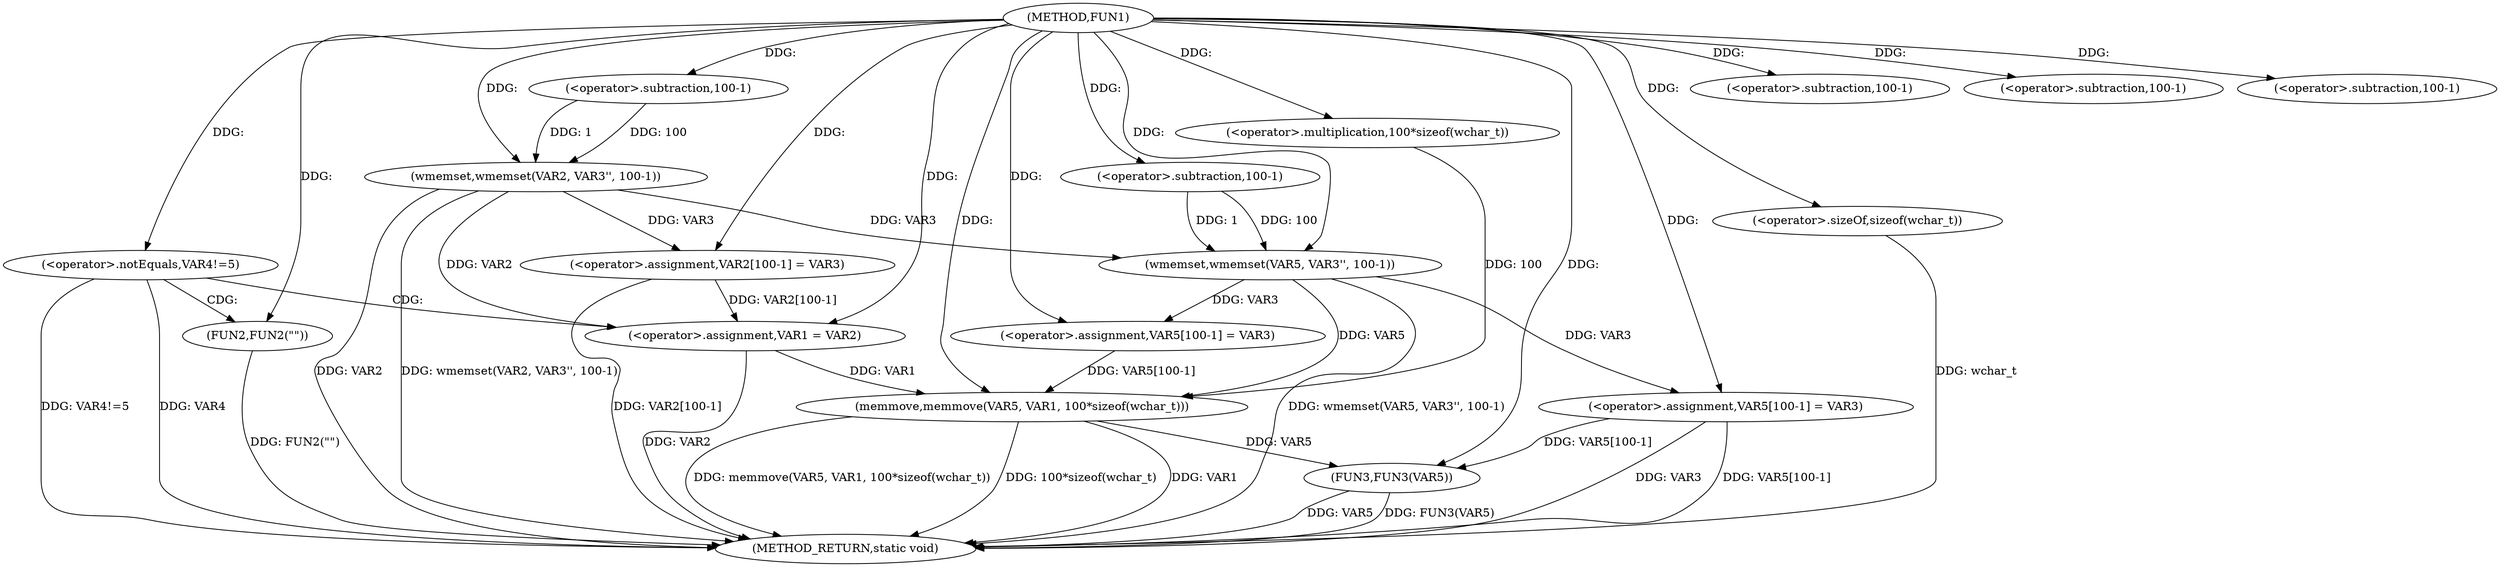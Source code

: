 digraph FUN1 {  
"1000100" [label = "(METHOD,FUN1)" ]
"1000160" [label = "(METHOD_RETURN,static void)" ]
"1000104" [label = "(wmemset,wmemset(VAR2, VAR3'', 100-1))" ]
"1000107" [label = "(<operator>.subtraction,100-1)" ]
"1000110" [label = "(<operator>.assignment,VAR2[100-1] = VAR3)" ]
"1000113" [label = "(<operator>.subtraction,100-1)" ]
"1000118" [label = "(<operator>.notEquals,VAR4!=5)" ]
"1000122" [label = "(FUN2,FUN2(\"\"))" ]
"1000126" [label = "(<operator>.assignment,VAR1 = VAR2)" ]
"1000131" [label = "(wmemset,wmemset(VAR5, VAR3'', 100-1))" ]
"1000134" [label = "(<operator>.subtraction,100-1)" ]
"1000137" [label = "(<operator>.assignment,VAR5[100-1] = VAR3)" ]
"1000140" [label = "(<operator>.subtraction,100-1)" ]
"1000144" [label = "(memmove,memmove(VAR5, VAR1, 100*sizeof(wchar_t)))" ]
"1000147" [label = "(<operator>.multiplication,100*sizeof(wchar_t))" ]
"1000149" [label = "(<operator>.sizeOf,sizeof(wchar_t))" ]
"1000151" [label = "(<operator>.assignment,VAR5[100-1] = VAR3)" ]
"1000154" [label = "(<operator>.subtraction,100-1)" ]
"1000158" [label = "(FUN3,FUN3(VAR5))" ]
  "1000158" -> "1000160"  [ label = "DDG: VAR5"] 
  "1000151" -> "1000160"  [ label = "DDG: VAR3"] 
  "1000104" -> "1000160"  [ label = "DDG: wmemset(VAR2, VAR3'', 100-1)"] 
  "1000104" -> "1000160"  [ label = "DDG: VAR2"] 
  "1000151" -> "1000160"  [ label = "DDG: VAR5[100-1]"] 
  "1000118" -> "1000160"  [ label = "DDG: VAR4!=5"] 
  "1000122" -> "1000160"  [ label = "DDG: FUN2(\"\")"] 
  "1000149" -> "1000160"  [ label = "DDG: wchar_t"] 
  "1000126" -> "1000160"  [ label = "DDG: VAR2"] 
  "1000118" -> "1000160"  [ label = "DDG: VAR4"] 
  "1000144" -> "1000160"  [ label = "DDG: VAR1"] 
  "1000131" -> "1000160"  [ label = "DDG: wmemset(VAR5, VAR3'', 100-1)"] 
  "1000158" -> "1000160"  [ label = "DDG: FUN3(VAR5)"] 
  "1000144" -> "1000160"  [ label = "DDG: memmove(VAR5, VAR1, 100*sizeof(wchar_t))"] 
  "1000144" -> "1000160"  [ label = "DDG: 100*sizeof(wchar_t)"] 
  "1000110" -> "1000160"  [ label = "DDG: VAR2[100-1]"] 
  "1000100" -> "1000104"  [ label = "DDG: "] 
  "1000107" -> "1000104"  [ label = "DDG: 100"] 
  "1000107" -> "1000104"  [ label = "DDG: 1"] 
  "1000100" -> "1000107"  [ label = "DDG: "] 
  "1000104" -> "1000110"  [ label = "DDG: VAR3"] 
  "1000100" -> "1000110"  [ label = "DDG: "] 
  "1000100" -> "1000113"  [ label = "DDG: "] 
  "1000100" -> "1000118"  [ label = "DDG: "] 
  "1000100" -> "1000122"  [ label = "DDG: "] 
  "1000104" -> "1000126"  [ label = "DDG: VAR2"] 
  "1000110" -> "1000126"  [ label = "DDG: VAR2[100-1]"] 
  "1000100" -> "1000126"  [ label = "DDG: "] 
  "1000100" -> "1000131"  [ label = "DDG: "] 
  "1000104" -> "1000131"  [ label = "DDG: VAR3"] 
  "1000134" -> "1000131"  [ label = "DDG: 100"] 
  "1000134" -> "1000131"  [ label = "DDG: 1"] 
  "1000100" -> "1000134"  [ label = "DDG: "] 
  "1000131" -> "1000137"  [ label = "DDG: VAR3"] 
  "1000100" -> "1000137"  [ label = "DDG: "] 
  "1000100" -> "1000140"  [ label = "DDG: "] 
  "1000131" -> "1000144"  [ label = "DDG: VAR5"] 
  "1000137" -> "1000144"  [ label = "DDG: VAR5[100-1]"] 
  "1000100" -> "1000144"  [ label = "DDG: "] 
  "1000126" -> "1000144"  [ label = "DDG: VAR1"] 
  "1000147" -> "1000144"  [ label = "DDG: 100"] 
  "1000100" -> "1000147"  [ label = "DDG: "] 
  "1000100" -> "1000149"  [ label = "DDG: "] 
  "1000100" -> "1000151"  [ label = "DDG: "] 
  "1000131" -> "1000151"  [ label = "DDG: VAR3"] 
  "1000100" -> "1000154"  [ label = "DDG: "] 
  "1000151" -> "1000158"  [ label = "DDG: VAR5[100-1]"] 
  "1000144" -> "1000158"  [ label = "DDG: VAR5"] 
  "1000100" -> "1000158"  [ label = "DDG: "] 
  "1000118" -> "1000122"  [ label = "CDG: "] 
  "1000118" -> "1000126"  [ label = "CDG: "] 
}
